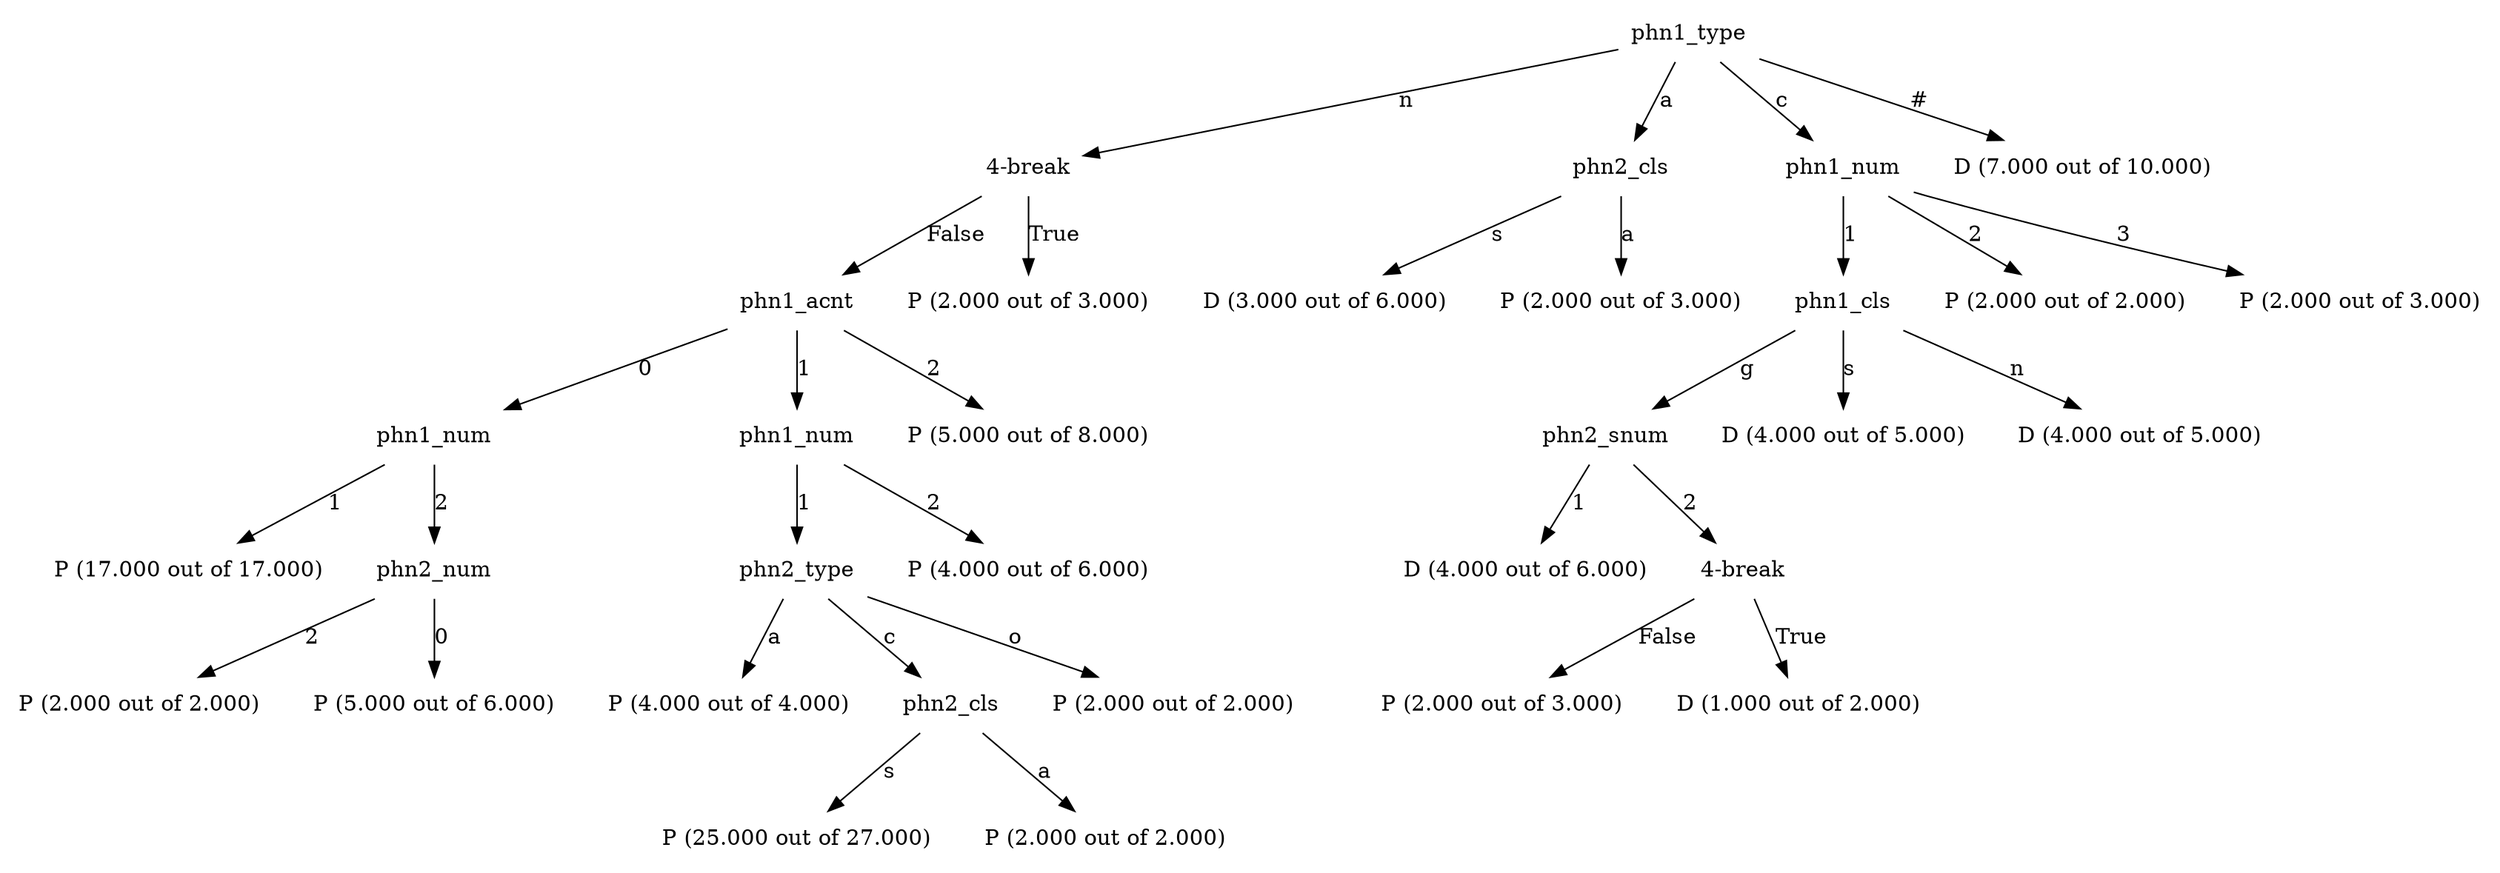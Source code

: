 digraph G {
"bg==" [ shape=plaintext label="phn1_type"]
"bg==" -> "bi0w" [ label="n" ]
"bi0w" [ shape=plaintext label="4-break"]
"bi0w" -> "bi0wLTA=" [ label="False" ]
"bi0wLTA=" [ shape=plaintext label="phn1_acnt"]
"bi0wLTA=" -> "bi0wLTAtMA==" [ label="0" ]
"bi0wLTAtMA==" [ shape=plaintext label="phn1_num"]
"bi0wLTAtMA==" -> "bi0wLTAtMC0w" [ label="1" ]
"bi0wLTAtMC0w" [ shape=plaintext label="P (17.000 out of 17.000)"]
"bi0wLTAtMA==" -> "bi0wLTAtMC0x" [ label="2" ]
"bi0wLTAtMC0x" [ shape=plaintext label="phn2_num"]
"bi0wLTAtMC0x" -> "bi0wLTAtMC0xLTE=" [ label="2" ]
"bi0wLTAtMC0xLTE=" [ shape=plaintext label="P (2.000 out of 2.000)"]
"bi0wLTAtMC0x" -> "bi0wLTAtMC0xLTM=" [ label="0" ]
"bi0wLTAtMC0xLTM=" [ shape=plaintext label="P (5.000 out of 6.000)"]
"bi0wLTA=" -> "bi0wLTAtMQ==" [ label="1" ]
"bi0wLTAtMQ==" [ shape=plaintext label="phn1_num"]
"bi0wLTAtMQ==" -> "bi0wLTAtMS0w" [ label="1" ]
"bi0wLTAtMS0w" [ shape=plaintext label="phn2_type"]
"bi0wLTAtMS0w" -> "bi0wLTAtMS0wLTE=" [ label="a" ]
"bi0wLTAtMS0wLTE=" [ shape=plaintext label="P (4.000 out of 4.000)"]
"bi0wLTAtMS0w" -> "bi0wLTAtMS0wLTI=" [ label="c" ]
"bi0wLTAtMS0wLTI=" [ shape=plaintext label="phn2_cls"]
"bi0wLTAtMS0wLTI=" -> "bi0wLTAtMS0wLTItMw==" [ label="s" ]
"bi0wLTAtMS0wLTItMw==" [ shape=plaintext label="P (25.000 out of 27.000)"]
"bi0wLTAtMS0wLTI=" -> "bi0wLTAtMS0wLTItNA==" [ label="a" ]
"bi0wLTAtMS0wLTItNA==" [ shape=plaintext label="P (2.000 out of 2.000)"]
"bi0wLTAtMS0w" -> "bi0wLTAtMS0wLTM=" [ label="o" ]
"bi0wLTAtMS0wLTM=" [ shape=plaintext label="P (2.000 out of 2.000)"]
"bi0wLTAtMQ==" -> "bi0wLTAtMS0x" [ label="2" ]
"bi0wLTAtMS0x" [ shape=plaintext label="P (4.000 out of 6.000)"]
"bi0wLTA=" -> "bi0wLTAtMg==" [ label="2" ]
"bi0wLTAtMg==" [ shape=plaintext label="P (5.000 out of 8.000)"]
"bi0w" -> "bi0wLTE=" [ label="True" ]
"bi0wLTE=" [ shape=plaintext label="P (2.000 out of 3.000)"]
"bg==" -> "bi0x" [ label="a" ]
"bi0x" [ shape=plaintext label="phn2_cls"]
"bi0x" -> "bi0xLTM=" [ label="s" ]
"bi0xLTM=" [ shape=plaintext label="D (3.000 out of 6.000)"]
"bi0x" -> "bi0xLTQ=" [ label="a" ]
"bi0xLTQ=" [ shape=plaintext label="P (2.000 out of 3.000)"]
"bg==" -> "bi0y" [ label="c" ]
"bi0y" [ shape=plaintext label="phn1_num"]
"bi0y" -> "bi0yLTA=" [ label="1" ]
"bi0yLTA=" [ shape=plaintext label="phn1_cls"]
"bi0yLTA=" -> "bi0yLTAtMQ==" [ label="g" ]
"bi0yLTAtMQ==" [ shape=plaintext label="phn2_snum"]
"bi0yLTAtMQ==" -> "bi0yLTAtMS0w" [ label="1" ]
"bi0yLTAtMS0w" [ shape=plaintext label="D (4.000 out of 6.000)"]
"bi0yLTAtMQ==" -> "bi0yLTAtMS0x" [ label="2" ]
"bi0yLTAtMS0x" [ shape=plaintext label="4-break"]
"bi0yLTAtMS0x" -> "bi0yLTAtMS0xLTA=" [ label="False" ]
"bi0yLTAtMS0xLTA=" [ shape=plaintext label="P (2.000 out of 3.000)"]
"bi0yLTAtMS0x" -> "bi0yLTAtMS0xLTE=" [ label="True" ]
"bi0yLTAtMS0xLTE=" [ shape=plaintext label="D (1.000 out of 2.000)"]
"bi0yLTA=" -> "bi0yLTAtNQ==" [ label="s" ]
"bi0yLTAtNQ==" [ shape=plaintext label="D (4.000 out of 5.000)"]
"bi0yLTA=" -> "bi0yLTAtNg==" [ label="n" ]
"bi0yLTAtNg==" [ shape=plaintext label="D (4.000 out of 5.000)"]
"bi0y" -> "bi0yLTE=" [ label="2" ]
"bi0yLTE=" [ shape=plaintext label="P (2.000 out of 2.000)"]
"bi0y" -> "bi0yLTI=" [ label="3" ]
"bi0yLTI=" [ shape=plaintext label="P (2.000 out of 3.000)"]
"bg==" -> "bi00" [ label="#" ]
"bi00" [ shape=plaintext label="D (7.000 out of 10.000)"]
}
